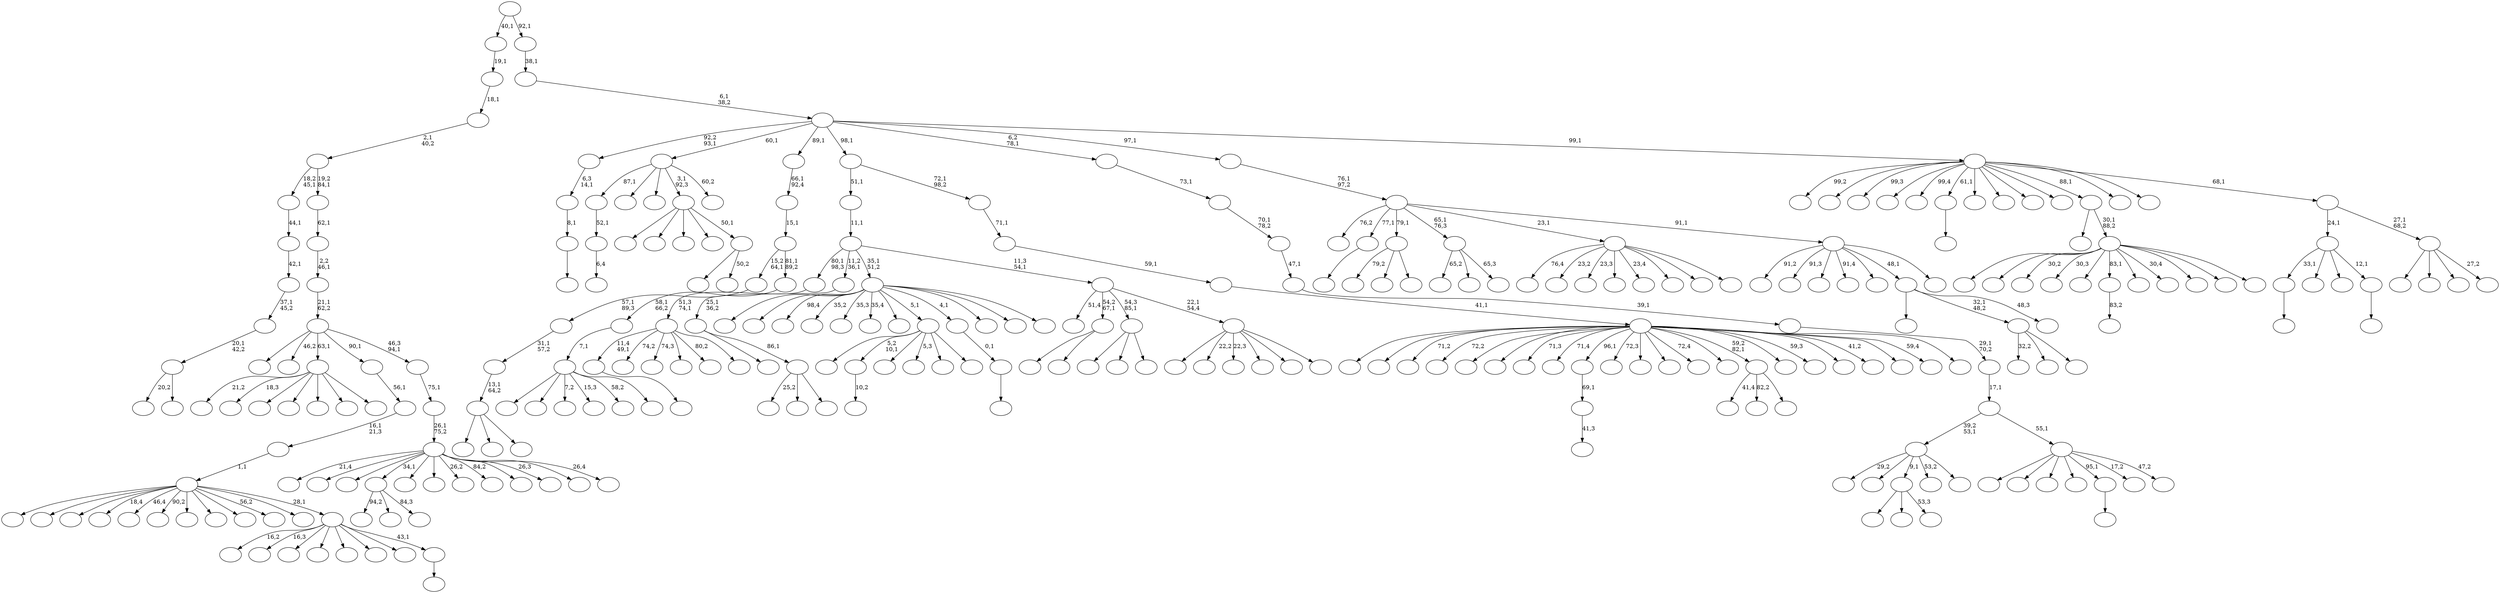 digraph T {
	300 [label=""]
	299 [label=""]
	298 [label=""]
	297 [label=""]
	296 [label=""]
	295 [label=""]
	294 [label=""]
	293 [label=""]
	292 [label=""]
	291 [label=""]
	290 [label=""]
	289 [label=""]
	288 [label=""]
	287 [label=""]
	286 [label=""]
	285 [label=""]
	284 [label=""]
	283 [label=""]
	282 [label=""]
	281 [label=""]
	280 [label=""]
	279 [label=""]
	278 [label=""]
	277 [label=""]
	276 [label=""]
	275 [label=""]
	274 [label=""]
	273 [label=""]
	272 [label=""]
	271 [label=""]
	270 [label=""]
	269 [label=""]
	268 [label=""]
	267 [label=""]
	266 [label=""]
	265 [label=""]
	264 [label=""]
	263 [label=""]
	262 [label=""]
	261 [label=""]
	260 [label=""]
	259 [label=""]
	258 [label=""]
	257 [label=""]
	256 [label=""]
	255 [label=""]
	254 [label=""]
	253 [label=""]
	252 [label=""]
	251 [label=""]
	250 [label=""]
	249 [label=""]
	248 [label=""]
	247 [label=""]
	246 [label=""]
	245 [label=""]
	244 [label=""]
	243 [label=""]
	242 [label=""]
	241 [label=""]
	240 [label=""]
	239 [label=""]
	238 [label=""]
	237 [label=""]
	236 [label=""]
	235 [label=""]
	234 [label=""]
	233 [label=""]
	232 [label=""]
	231 [label=""]
	230 [label=""]
	229 [label=""]
	228 [label=""]
	227 [label=""]
	226 [label=""]
	225 [label=""]
	224 [label=""]
	223 [label=""]
	222 [label=""]
	221 [label=""]
	220 [label=""]
	219 [label=""]
	218 [label=""]
	217 [label=""]
	216 [label=""]
	215 [label=""]
	214 [label=""]
	213 [label=""]
	212 [label=""]
	211 [label=""]
	210 [label=""]
	209 [label=""]
	208 [label=""]
	207 [label=""]
	206 [label=""]
	205 [label=""]
	204 [label=""]
	203 [label=""]
	202 [label=""]
	201 [label=""]
	200 [label=""]
	199 [label=""]
	198 [label=""]
	197 [label=""]
	196 [label=""]
	195 [label=""]
	194 [label=""]
	193 [label=""]
	192 [label=""]
	191 [label=""]
	190 [label=""]
	189 [label=""]
	188 [label=""]
	187 [label=""]
	186 [label=""]
	185 [label=""]
	184 [label=""]
	183 [label=""]
	182 [label=""]
	181 [label=""]
	180 [label=""]
	179 [label=""]
	178 [label=""]
	177 [label=""]
	176 [label=""]
	175 [label=""]
	174 [label=""]
	173 [label=""]
	172 [label=""]
	171 [label=""]
	170 [label=""]
	169 [label=""]
	168 [label=""]
	167 [label=""]
	166 [label=""]
	165 [label=""]
	164 [label=""]
	163 [label=""]
	162 [label=""]
	161 [label=""]
	160 [label=""]
	159 [label=""]
	158 [label=""]
	157 [label=""]
	156 [label=""]
	155 [label=""]
	154 [label=""]
	153 [label=""]
	152 [label=""]
	151 [label=""]
	150 [label=""]
	149 [label=""]
	148 [label=""]
	147 [label=""]
	146 [label=""]
	145 [label=""]
	144 [label=""]
	143 [label=""]
	142 [label=""]
	141 [label=""]
	140 [label=""]
	139 [label=""]
	138 [label=""]
	137 [label=""]
	136 [label=""]
	135 [label=""]
	134 [label=""]
	133 [label=""]
	132 [label=""]
	131 [label=""]
	130 [label=""]
	129 [label=""]
	128 [label=""]
	127 [label=""]
	126 [label=""]
	125 [label=""]
	124 [label=""]
	123 [label=""]
	122 [label=""]
	121 [label=""]
	120 [label=""]
	119 [label=""]
	118 [label=""]
	117 [label=""]
	116 [label=""]
	115 [label=""]
	114 [label=""]
	113 [label=""]
	112 [label=""]
	111 [label=""]
	110 [label=""]
	109 [label=""]
	108 [label=""]
	107 [label=""]
	106 [label=""]
	105 [label=""]
	104 [label=""]
	103 [label=""]
	102 [label=""]
	101 [label=""]
	100 [label=""]
	99 [label=""]
	98 [label=""]
	97 [label=""]
	96 [label=""]
	95 [label=""]
	94 [label=""]
	93 [label=""]
	92 [label=""]
	91 [label=""]
	90 [label=""]
	89 [label=""]
	88 [label=""]
	87 [label=""]
	86 [label=""]
	85 [label=""]
	84 [label=""]
	83 [label=""]
	82 [label=""]
	81 [label=""]
	80 [label=""]
	79 [label=""]
	78 [label=""]
	77 [label=""]
	76 [label=""]
	75 [label=""]
	74 [label=""]
	73 [label=""]
	72 [label=""]
	71 [label=""]
	70 [label=""]
	69 [label=""]
	68 [label=""]
	67 [label=""]
	66 [label=""]
	65 [label=""]
	64 [label=""]
	63 [label=""]
	62 [label=""]
	61 [label=""]
	60 [label=""]
	59 [label=""]
	58 [label=""]
	57 [label=""]
	56 [label=""]
	55 [label=""]
	54 [label=""]
	53 [label=""]
	52 [label=""]
	51 [label=""]
	50 [label=""]
	49 [label=""]
	48 [label=""]
	47 [label=""]
	46 [label=""]
	45 [label=""]
	44 [label=""]
	43 [label=""]
	42 [label=""]
	41 [label=""]
	40 [label=""]
	39 [label=""]
	38 [label=""]
	37 [label=""]
	36 [label=""]
	35 [label=""]
	34 [label=""]
	33 [label=""]
	32 [label=""]
	31 [label=""]
	30 [label=""]
	29 [label=""]
	28 [label=""]
	27 [label=""]
	26 [label=""]
	25 [label=""]
	24 [label=""]
	23 [label=""]
	22 [label=""]
	21 [label=""]
	20 [label=""]
	19 [label=""]
	18 [label=""]
	17 [label=""]
	16 [label=""]
	15 [label=""]
	14 [label=""]
	13 [label=""]
	12 [label=""]
	11 [label=""]
	10 [label=""]
	9 [label=""]
	8 [label=""]
	7 [label=""]
	6 [label=""]
	5 [label=""]
	4 [label=""]
	3 [label=""]
	2 [label=""]
	1 [label=""]
	0 [label=""]
	277 -> 278 [label=""]
	266 -> 267 [label=""]
	265 -> 266 [label="8,1"]
	264 -> 265 [label="6,3\n14,1"]
	261 -> 262 [label=""]
	253 -> 254 [label="6,4"]
	252 -> 253 [label="52,1"]
	212 -> 276 [label="94,2"]
	212 -> 256 [label=""]
	212 -> 213 [label="84,3"]
	210 -> 211 [label="10,2"]
	208 -> 209 [label=""]
	202 -> 203 [label=""]
	197 -> 198 [label="41,3"]
	196 -> 197 [label="69,1"]
	179 -> 277 [label="11,4\n49,1"]
	179 -> 271 [label="74,2"]
	179 -> 268 [label="74,3"]
	179 -> 263 [label=""]
	179 -> 227 [label="80,2"]
	179 -> 180 [label=""]
	178 -> 179 [label="51,3\n74,1"]
	176 -> 177 [label="83,2"]
	165 -> 166 [label=""]
	162 -> 260 [label="79,2"]
	162 -> 185 [label=""]
	162 -> 163 [label=""]
	160 -> 240 [label=""]
	160 -> 161 [label="50,2"]
	159 -> 255 [label=""]
	159 -> 245 [label=""]
	159 -> 237 [label=""]
	159 -> 171 [label=""]
	159 -> 160 [label="50,1"]
	149 -> 244 [label="41,4"]
	149 -> 229 [label="82,2"]
	149 -> 150 [label=""]
	139 -> 269 [label=""]
	139 -> 186 [label=""]
	139 -> 140 [label=""]
	138 -> 139 [label="13,1\n64,2"]
	137 -> 138 [label="31,1\n57,2"]
	136 -> 137 [label="57,1\n89,3"]
	134 -> 281 [label="65,2"]
	134 -> 168 [label=""]
	134 -> 135 [label="65,3"]
	132 -> 257 [label=""]
	132 -> 199 [label=""]
	132 -> 133 [label="53,3"]
	130 -> 252 [label="87,1"]
	130 -> 231 [label=""]
	130 -> 173 [label=""]
	130 -> 159 [label="3,1\n92,3"]
	130 -> 131 [label="60,2"]
	125 -> 296 [label="32,2"]
	125 -> 292 [label=""]
	125 -> 126 [label=""]
	113 -> 155 [label=""]
	113 -> 114 [label=""]
	103 -> 275 [label="76,4"]
	103 -> 259 [label="23,2"]
	103 -> 232 [label="23,3"]
	103 -> 222 [label=""]
	103 -> 214 [label="23,4"]
	103 -> 189 [label=""]
	103 -> 174 [label=""]
	103 -> 104 [label=""]
	100 -> 280 [label=""]
	100 -> 210 [label="5,2\n10,1"]
	100 -> 195 [label=""]
	100 -> 153 [label="5,3"]
	100 -> 111 [label=""]
	100 -> 101 [label=""]
	98 -> 99 [label=""]
	97 -> 98 [label="0,1"]
	93 -> 242 [label=""]
	93 -> 204 [label=""]
	93 -> 94 [label=""]
	89 -> 299 [label=""]
	89 -> 294 [label=""]
	89 -> 218 [label="30,2"]
	89 -> 192 [label="30,3"]
	89 -> 191 [label=""]
	89 -> 176 [label="83,1"]
	89 -> 151 [label=""]
	89 -> 147 [label="30,4"]
	89 -> 124 [label=""]
	89 -> 105 [label=""]
	89 -> 90 [label=""]
	88 -> 290 [label=""]
	88 -> 89 [label="30,1\n88,2"]
	84 -> 285 [label="21,2"]
	84 -> 279 [label="18,3"]
	84 -> 241 [label=""]
	84 -> 193 [label=""]
	84 -> 184 [label=""]
	84 -> 182 [label=""]
	84 -> 85 [label=""]
	79 -> 272 [label="25,2"]
	79 -> 247 [label=""]
	79 -> 80 [label=""]
	78 -> 220 [label=""]
	78 -> 79 [label="86,1"]
	77 -> 78 [label="25,1\n36,2"]
	75 -> 76 [label=""]
	74 -> 250 [label="16,2"]
	74 -> 206 [label="16,3"]
	74 -> 175 [label=""]
	74 -> 148 [label=""]
	74 -> 141 [label=""]
	74 -> 108 [label=""]
	74 -> 83 [label=""]
	74 -> 75 [label="43,1"]
	73 -> 282 [label=""]
	73 -> 234 [label=""]
	73 -> 233 [label=""]
	73 -> 216 [label="18,4"]
	73 -> 158 [label="46,4"]
	73 -> 146 [label="90,2"]
	73 -> 142 [label=""]
	73 -> 123 [label=""]
	73 -> 118 [label=""]
	73 -> 109 [label="56,2"]
	73 -> 82 [label=""]
	73 -> 74 [label="28,1"]
	72 -> 73 [label="1,1"]
	71 -> 72 [label="16,1\n21,3"]
	70 -> 71 [label="56,1"]
	68 -> 190 [label=""]
	68 -> 125 [label="32,1\n48,2"]
	68 -> 69 [label="48,3"]
	66 -> 248 [label="20,2"]
	66 -> 67 [label=""]
	65 -> 66 [label="20,1\n42,2"]
	64 -> 65 [label="37,1\n45,2"]
	63 -> 64 [label="42,1"]
	62 -> 63 [label="44,1"]
	59 -> 239 [label="29,2"]
	59 -> 217 [label=""]
	59 -> 132 [label="9,1"]
	59 -> 120 [label="53,2"]
	59 -> 60 [label=""]
	57 -> 300 [label=""]
	57 -> 298 [label=""]
	57 -> 295 [label="7,2"]
	57 -> 288 [label="15,3"]
	57 -> 238 [label="58,2"]
	57 -> 58 [label=""]
	56 -> 57 [label="7,1"]
	55 -> 56 [label="58,1\n66,2"]
	54 -> 136 [label="15,2\n64,1"]
	54 -> 55 [label="81,1\n89,2"]
	53 -> 54 [label="15,1"]
	52 -> 53 [label="66,1\n92,4"]
	50 -> 286 [label="21,4"]
	50 -> 236 [label=""]
	50 -> 224 [label=""]
	50 -> 212 [label="34,1"]
	50 -> 201 [label=""]
	50 -> 183 [label=""]
	50 -> 169 [label="26,2"]
	50 -> 110 [label="84,2"]
	50 -> 107 [label=""]
	50 -> 102 [label="26,3"]
	50 -> 96 [label=""]
	50 -> 51 [label="26,4"]
	49 -> 50 [label="26,1\n75,2"]
	48 -> 49 [label="75,1"]
	47 -> 274 [label=""]
	47 -> 145 [label="46,2"]
	47 -> 84 [label="63,1"]
	47 -> 70 [label="90,1"]
	47 -> 48 [label="46,3\n94,1"]
	46 -> 47 [label="21,1\n62,2"]
	45 -> 46 [label="2,2\n46,1"]
	44 -> 45 [label="62,1"]
	43 -> 62 [label="18,2\n45,1"]
	43 -> 44 [label="19,2\n84,1"]
	42 -> 43 [label="2,1\n40,2"]
	41 -> 42 [label="18,1"]
	40 -> 41 [label="19,1"]
	38 -> 284 [label=""]
	38 -> 230 [label=""]
	38 -> 219 [label="98,4"]
	38 -> 215 [label="35,2"]
	38 -> 172 [label="35,3"]
	38 -> 154 [label="35,4"]
	38 -> 121 [label=""]
	38 -> 100 [label="5,1"]
	38 -> 97 [label="4,1"]
	38 -> 95 [label=""]
	38 -> 86 [label=""]
	38 -> 39 [label=""]
	35 -> 194 [label=""]
	35 -> 119 [label="22,2"]
	35 -> 106 [label="22,3"]
	35 -> 81 [label=""]
	35 -> 61 [label=""]
	35 -> 36 [label=""]
	34 -> 156 [label="51,4"]
	34 -> 113 [label="54,2\n67,1"]
	34 -> 93 [label="54,3\n85,1"]
	34 -> 35 [label="22,1\n54,4"]
	33 -> 178 [label="80,1\n98,3"]
	33 -> 77 [label="11,2\n36,1"]
	33 -> 38 [label="35,1\n51,2"]
	33 -> 34 [label="11,3\n54,1"]
	32 -> 33 [label="11,1"]
	30 -> 297 [label=""]
	30 -> 291 [label=""]
	30 -> 283 [label="71,2"]
	30 -> 273 [label="72,2"]
	30 -> 270 [label=""]
	30 -> 258 [label=""]
	30 -> 249 [label="71,3"]
	30 -> 205 [label="71,4"]
	30 -> 196 [label="96,1"]
	30 -> 188 [label="72,3"]
	30 -> 187 [label=""]
	30 -> 181 [label=""]
	30 -> 170 [label="72,4"]
	30 -> 152 [label=""]
	30 -> 149 [label="59,2\n82,1"]
	30 -> 122 [label=""]
	30 -> 117 [label="59,3"]
	30 -> 115 [label=""]
	30 -> 112 [label="41,2"]
	30 -> 92 [label=""]
	30 -> 37 [label="59,4"]
	30 -> 31 [label=""]
	29 -> 30 [label="41,1"]
	28 -> 29 [label="59,1"]
	27 -> 28 [label="71,1"]
	26 -> 32 [label="51,1"]
	26 -> 27 [label="72,1\n98,2"]
	24 -> 287 [label=""]
	24 -> 251 [label=""]
	24 -> 235 [label=""]
	24 -> 226 [label=""]
	24 -> 202 [label="95,1"]
	24 -> 116 [label="17,2"]
	24 -> 25 [label="47,2"]
	23 -> 59 [label="39,2\n53,1"]
	23 -> 24 [label="55,1"]
	22 -> 23 [label="17,1"]
	21 -> 22 [label="29,1\n70,2"]
	20 -> 21 [label="39,1"]
	19 -> 20 [label="47,1"]
	18 -> 19 [label="70,1\n78,2"]
	17 -> 18 [label="73,1"]
	13 -> 14 [label=""]
	12 -> 261 [label="33,1"]
	12 -> 200 [label=""]
	12 -> 15 [label=""]
	12 -> 13 [label="12,1"]
	10 -> 293 [label="91,2"]
	10 -> 228 [label="91,3"]
	10 -> 207 [label=""]
	10 -> 164 [label="91,4"]
	10 -> 128 [label=""]
	10 -> 68 [label="48,1"]
	10 -> 11 [label=""]
	9 -> 289 [label="76,2"]
	9 -> 165 [label="77,1"]
	9 -> 162 [label="79,1"]
	9 -> 134 [label="65,1\n76,3"]
	9 -> 103 [label="23,1"]
	9 -> 10 [label="91,1"]
	8 -> 9 [label="76,1\n97,2"]
	6 -> 157 [label=""]
	6 -> 144 [label=""]
	6 -> 91 [label=""]
	6 -> 7 [label="27,2"]
	5 -> 12 [label="24,1"]
	5 -> 6 [label="27,1\n68,2"]
	4 -> 246 [label="99,2"]
	4 -> 243 [label=""]
	4 -> 225 [label="99,3"]
	4 -> 223 [label=""]
	4 -> 221 [label="99,4"]
	4 -> 208 [label="61,1"]
	4 -> 167 [label=""]
	4 -> 143 [label=""]
	4 -> 129 [label=""]
	4 -> 127 [label=""]
	4 -> 88 [label="88,1"]
	4 -> 87 [label=""]
	4 -> 16 [label=""]
	4 -> 5 [label="68,1"]
	3 -> 264 [label="92,2\n93,1"]
	3 -> 130 [label="60,1"]
	3 -> 52 [label="89,1"]
	3 -> 26 [label="98,1"]
	3 -> 17 [label="6,2\n78,1"]
	3 -> 8 [label="97,1"]
	3 -> 4 [label="99,1"]
	2 -> 3 [label="6,1\n38,2"]
	1 -> 2 [label="38,1"]
	0 -> 40 [label="40,1"]
	0 -> 1 [label="92,1"]
}
